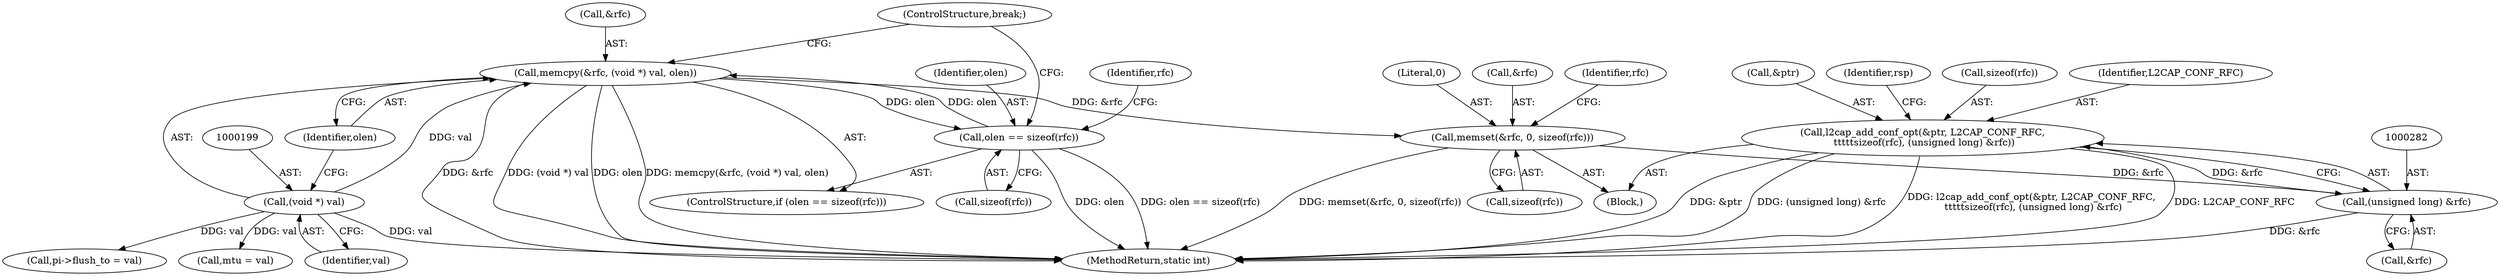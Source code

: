 digraph "0_linux_f2fcfcd670257236ebf2088bbdf26f6a8ef459fe_3@pointer" {
"1000275" [label="(Call,l2cap_add_conf_opt(&ptr, L2CAP_CONF_RFC,\n \t\t\t\t\tsizeof(rfc), (unsigned long) &rfc))"];
"1000281" [label="(Call,(unsigned long) &rfc)"];
"1000264" [label="(Call,memset(&rfc, 0, sizeof(rfc)))"];
"1000195" [label="(Call,memcpy(&rfc, (void *) val, olen))"];
"1000198" [label="(Call,(void *) val)"];
"1000191" [label="(Call,olen == sizeof(rfc))"];
"1000275" [label="(Call,l2cap_add_conf_opt(&ptr, L2CAP_CONF_RFC,\n \t\t\t\t\tsizeof(rfc), (unsigned long) &rfc))"];
"1000181" [label="(Call,pi->flush_to = val)"];
"1000176" [label="(Call,mtu = val)"];
"1000309" [label="(MethodReturn,static int)"];
"1000191" [label="(Call,olen == sizeof(rfc))"];
"1000267" [label="(Literal,0)"];
"1000278" [label="(Identifier,L2CAP_CONF_RFC)"];
"1000190" [label="(ControlStructure,if (olen == sizeof(rfc)))"];
"1000276" [label="(Call,&ptr)"];
"1000260" [label="(Block,)"];
"1000281" [label="(Call,(unsigned long) &rfc)"];
"1000193" [label="(Call,sizeof(rfc))"];
"1000287" [label="(Identifier,rsp)"];
"1000200" [label="(Identifier,val)"];
"1000197" [label="(Identifier,rfc)"];
"1000198" [label="(Call,(void *) val)"];
"1000195" [label="(Call,memcpy(&rfc, (void *) val, olen))"];
"1000192" [label="(Identifier,olen)"];
"1000265" [label="(Call,&rfc)"];
"1000272" [label="(Identifier,rfc)"];
"1000279" [label="(Call,sizeof(rfc))"];
"1000264" [label="(Call,memset(&rfc, 0, sizeof(rfc)))"];
"1000196" [label="(Call,&rfc)"];
"1000283" [label="(Call,&rfc)"];
"1000202" [label="(ControlStructure,break;)"];
"1000201" [label="(Identifier,olen)"];
"1000268" [label="(Call,sizeof(rfc))"];
"1000275" -> "1000260"  [label="AST: "];
"1000275" -> "1000281"  [label="CFG: "];
"1000276" -> "1000275"  [label="AST: "];
"1000278" -> "1000275"  [label="AST: "];
"1000279" -> "1000275"  [label="AST: "];
"1000281" -> "1000275"  [label="AST: "];
"1000287" -> "1000275"  [label="CFG: "];
"1000275" -> "1000309"  [label="DDG: l2cap_add_conf_opt(&ptr, L2CAP_CONF_RFC,\n \t\t\t\t\tsizeof(rfc), (unsigned long) &rfc)"];
"1000275" -> "1000309"  [label="DDG: L2CAP_CONF_RFC"];
"1000275" -> "1000309"  [label="DDG: &ptr"];
"1000275" -> "1000309"  [label="DDG: (unsigned long) &rfc"];
"1000281" -> "1000275"  [label="DDG: &rfc"];
"1000281" -> "1000283"  [label="CFG: "];
"1000282" -> "1000281"  [label="AST: "];
"1000283" -> "1000281"  [label="AST: "];
"1000281" -> "1000309"  [label="DDG: &rfc"];
"1000264" -> "1000281"  [label="DDG: &rfc"];
"1000264" -> "1000260"  [label="AST: "];
"1000264" -> "1000268"  [label="CFG: "];
"1000265" -> "1000264"  [label="AST: "];
"1000267" -> "1000264"  [label="AST: "];
"1000268" -> "1000264"  [label="AST: "];
"1000272" -> "1000264"  [label="CFG: "];
"1000264" -> "1000309"  [label="DDG: memset(&rfc, 0, sizeof(rfc))"];
"1000195" -> "1000264"  [label="DDG: &rfc"];
"1000195" -> "1000190"  [label="AST: "];
"1000195" -> "1000201"  [label="CFG: "];
"1000196" -> "1000195"  [label="AST: "];
"1000198" -> "1000195"  [label="AST: "];
"1000201" -> "1000195"  [label="AST: "];
"1000202" -> "1000195"  [label="CFG: "];
"1000195" -> "1000309"  [label="DDG: olen"];
"1000195" -> "1000309"  [label="DDG: memcpy(&rfc, (void *) val, olen)"];
"1000195" -> "1000309"  [label="DDG: &rfc"];
"1000195" -> "1000309"  [label="DDG: (void *) val"];
"1000195" -> "1000191"  [label="DDG: olen"];
"1000198" -> "1000195"  [label="DDG: val"];
"1000191" -> "1000195"  [label="DDG: olen"];
"1000198" -> "1000200"  [label="CFG: "];
"1000199" -> "1000198"  [label="AST: "];
"1000200" -> "1000198"  [label="AST: "];
"1000201" -> "1000198"  [label="CFG: "];
"1000198" -> "1000309"  [label="DDG: val"];
"1000198" -> "1000176"  [label="DDG: val"];
"1000198" -> "1000181"  [label="DDG: val"];
"1000191" -> "1000190"  [label="AST: "];
"1000191" -> "1000193"  [label="CFG: "];
"1000192" -> "1000191"  [label="AST: "];
"1000193" -> "1000191"  [label="AST: "];
"1000197" -> "1000191"  [label="CFG: "];
"1000202" -> "1000191"  [label="CFG: "];
"1000191" -> "1000309"  [label="DDG: olen == sizeof(rfc)"];
"1000191" -> "1000309"  [label="DDG: olen"];
}
